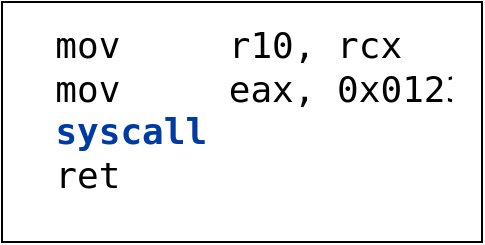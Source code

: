 <mxfile version="27.1.6">
  <diagram name="Page-1" id="ZspfnxJy_m4cthqfcu0W">
    <mxGraphModel dx="1072" dy="562" grid="1" gridSize="10" guides="1" tooltips="1" connect="1" arrows="1" fold="1" page="1" pageScale="1" pageWidth="3300" pageHeight="4681" math="0" shadow="0">
      <root>
        <mxCell id="0" />
        <mxCell id="1" parent="0" />
        <mxCell id="rwQoq0zKENqNgeqZ0Ka0-2" value="" style="rounded=0;whiteSpace=wrap;html=1;" parent="1" vertex="1">
          <mxGeometry x="30" y="30" width="240" height="120" as="geometry" />
        </mxCell>
        <mxCell id="rwQoq0zKENqNgeqZ0Ka0-1" value="&lt;pre style=&quot;margin-top: 0px;&quot;&gt;&lt;font style=&quot;font-size: 18px;&quot;&gt;&amp;nbsp; mov&amp;nbsp; &amp;nbsp; &amp;nbsp;r10, rcx&lt;br&gt;&lt;/font&gt;&lt;font style=&quot;font-size: 18px;&quot;&gt;&amp;nbsp; mov&amp;nbsp; &amp;nbsp; &amp;nbsp;eax, 0x0123&lt;br&gt;&lt;/font&gt;&lt;font style=&quot;font-size: 18px;&quot;&gt;&lt;b&gt;&amp;nbsp; &lt;font style=&quot;color: rgb(0, 59, 163);&quot;&gt;syscall&lt;br&gt;&lt;/font&gt;&lt;/b&gt;&lt;/font&gt;&lt;font style=&quot;font-size: 18px;&quot;&gt;&amp;nbsp; ret&lt;/font&gt;&lt;/pre&gt;" style="text;html=1;whiteSpace=wrap;overflow=hidden;rounded=0;spacing=-4;" parent="1" vertex="1">
          <mxGeometry x="39" y="40" width="210" height="90" as="geometry" />
        </mxCell>
        <mxCell id="rwQoq0zKENqNgeqZ0Ka0-27" style="edgeStyle=orthogonalEdgeStyle;rounded=0;orthogonalLoop=1;jettySize=auto;html=1;exitX=1;exitY=0.25;exitDx=0;exitDy=0;entryX=1;entryY=0.5;entryDx=0;entryDy=0;" parent="1" target="rwQoq0zKENqNgeqZ0Ka0-9" edge="1">
          <mxGeometry relative="1" as="geometry">
            <mxPoint x="1001.97" y="155.25" as="sourcePoint" />
          </mxGeometry>
        </mxCell>
      </root>
    </mxGraphModel>
  </diagram>
</mxfile>
